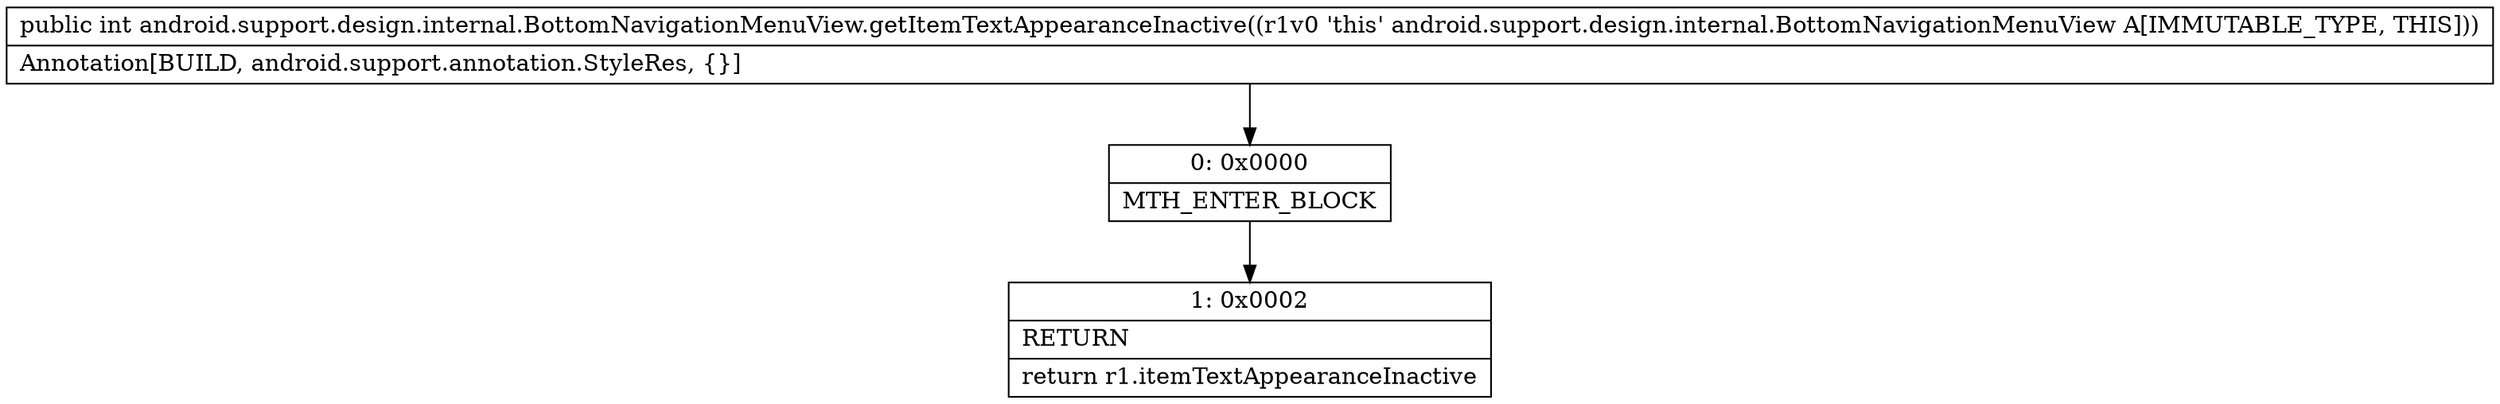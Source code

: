 digraph "CFG forandroid.support.design.internal.BottomNavigationMenuView.getItemTextAppearanceInactive()I" {
Node_0 [shape=record,label="{0\:\ 0x0000|MTH_ENTER_BLOCK\l}"];
Node_1 [shape=record,label="{1\:\ 0x0002|RETURN\l|return r1.itemTextAppearanceInactive\l}"];
MethodNode[shape=record,label="{public int android.support.design.internal.BottomNavigationMenuView.getItemTextAppearanceInactive((r1v0 'this' android.support.design.internal.BottomNavigationMenuView A[IMMUTABLE_TYPE, THIS]))  | Annotation[BUILD, android.support.annotation.StyleRes, \{\}]\l}"];
MethodNode -> Node_0;
Node_0 -> Node_1;
}

